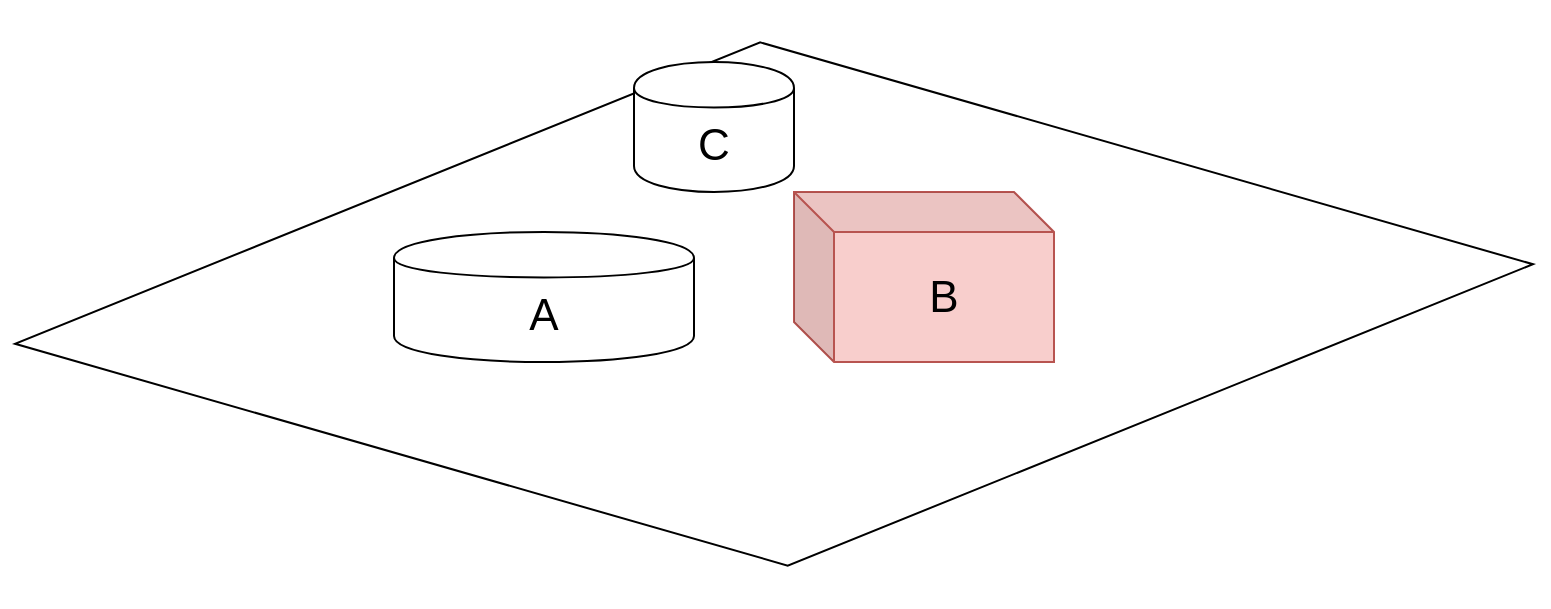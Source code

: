 <mxfile pages="1" version="11.2.5" type="github"><diagram id="bB7Vivdhh5oKWkig-ONM" name="Page-1"><mxGraphModel dx="891" dy="625" grid="1" gridSize="10" guides="1" tooltips="1" connect="1" arrows="1" fold="1" page="1" pageScale="1" pageWidth="3300" pageHeight="4681" math="0" shadow="0"><root><mxCell id="0"/><mxCell id="1" parent="0"/><mxCell id="_xNxUNrqa-eq2QeN1Vd9-3" value="" style="rhombus;whiteSpace=wrap;html=1;rotation=-3;" vertex="1" parent="1"><mxGeometry x="840" y="250" width="760" height="262" as="geometry"/></mxCell><mxCell id="_xNxUNrqa-eq2QeN1Vd9-1" value="&lt;font style=&quot;font-size: 22px&quot;&gt;A&lt;/font&gt;" style="shape=cylinder;whiteSpace=wrap;html=1;boundedLbl=1;backgroundOutline=1;" vertex="1" parent="1"><mxGeometry x="1030" y="345" width="150" height="65" as="geometry"/></mxCell><mxCell id="_xNxUNrqa-eq2QeN1Vd9-4" value="&lt;font style=&quot;font-size: 22px&quot;&gt;B&lt;/font&gt;" style="shape=cube;whiteSpace=wrap;html=1;boundedLbl=1;backgroundOutline=1;darkOpacity=0.05;darkOpacity2=0.1;fillColor=#f8cecc;strokeColor=#b85450;" vertex="1" parent="1"><mxGeometry x="1230" y="325" width="130" height="85" as="geometry"/></mxCell><mxCell id="_xNxUNrqa-eq2QeN1Vd9-5" value="&lt;font style=&quot;font-size: 22px&quot;&gt;C&lt;/font&gt;" style="shape=cylinder;whiteSpace=wrap;html=1;boundedLbl=1;backgroundOutline=1;" vertex="1" parent="1"><mxGeometry x="1150" y="260" width="80" height="65" as="geometry"/></mxCell></root></mxGraphModel></diagram></mxfile>